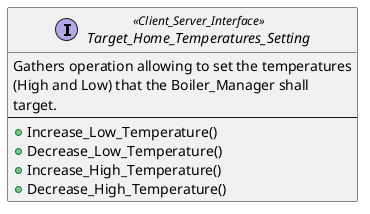 @startuml

interface Target_Home_Temperatures_Setting <<Client_Server_Interface>>
{
  Gathers operation allowing to set the temperatures
  (High and Low) that the Boiler_Manager shall
  target.
  --
  + Increase_Low_Temperature()
  + Decrease_Low_Temperature()
  + Increase_High_Temperature()
  + Decrease_High_Temperature()
}

@enduml